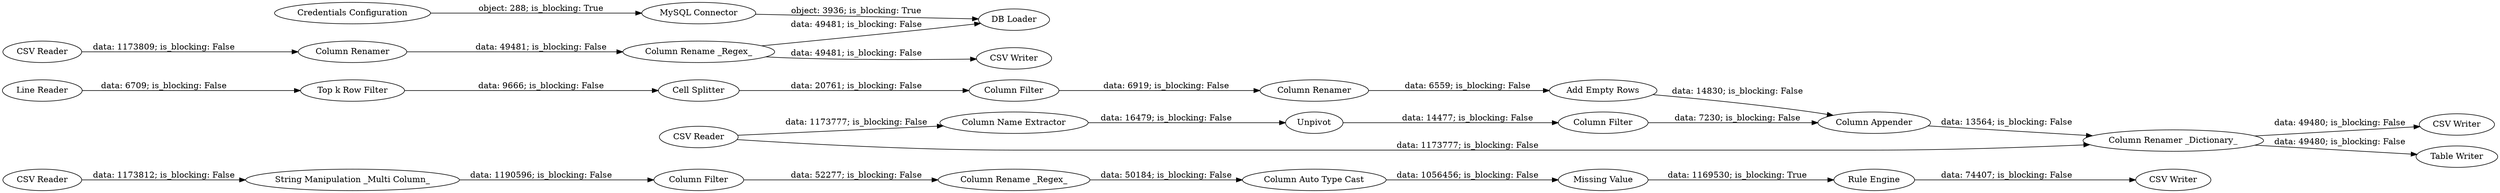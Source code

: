 digraph {
	"6653773456777913869_33" [label="Column Rename _Regex_"]
	"6653773456777913869_15" [label="Column Renamer _Dictionary_"]
	"6653773456777913869_7" [label="Column Filter"]
	"6653773456777913869_14" [label="Column Appender"]
	"6653773456777913869_3" [label="CSV Reader"]
	"6653773456777913869_18" [label="Column Renamer"]
	"6653773456777913869_22" [label="Column Rename _Regex_"]
	"6653773456777913869_5" [label="Top k Row Filter"]
	"6653773456777913869_36" [label="Missing Value"]
	"6653773456777913869_4" [label="Line Reader"]
	"6653773456777913869_23" [label="MySQL Connector"]
	"6653773456777913869_24" [label="Credentials Configuration"]
	"6653773456777913869_34" [label="Column Auto Type Cast"]
	"6653773456777913869_32" [label="Column Filter"]
	"6653773456777913869_6" [label="Cell Splitter"]
	"6653773456777913869_21" [label="CSV Reader"]
	"6653773456777913869_9" [label="Add Empty Rows"]
	"6653773456777913869_30" [label="CSV Reader"]
	"6653773456777913869_29" [label="DB Loader"]
	"6653773456777913869_19" [label="CSV Writer"]
	"6653773456777913869_37" [label="Rule Engine"]
	"6653773456777913869_11" [label=Unpivot]
	"6653773456777913869_31" [label="String Manipulation _Multi Column_"]
	"6653773456777913869_13" [label="Column Filter"]
	"6653773456777913869_8" [label="Column Renamer"]
	"6653773456777913869_20" [label="Table Writer"]
	"6653773456777913869_10" [label="Column Name Extractor"]
	"6653773456777913869_38" [label="CSV Writer"]
	"6653773456777913869_28" [label="CSV Writer"]
	"6653773456777913869_11" -> "6653773456777913869_13" [label="data: 14477; is_blocking: False"]
	"6653773456777913869_10" -> "6653773456777913869_11" [label="data: 16479; is_blocking: False"]
	"6653773456777913869_9" -> "6653773456777913869_14" [label="data: 14830; is_blocking: False"]
	"6653773456777913869_3" -> "6653773456777913869_10" [label="data: 1173777; is_blocking: False"]
	"6653773456777913869_22" -> "6653773456777913869_28" [label="data: 49481; is_blocking: False"]
	"6653773456777913869_23" -> "6653773456777913869_29" [label="object: 3936; is_blocking: True"]
	"6653773456777913869_3" -> "6653773456777913869_15" [label="data: 1173777; is_blocking: False"]
	"6653773456777913869_8" -> "6653773456777913869_9" [label="data: 6559; is_blocking: False"]
	"6653773456777913869_4" -> "6653773456777913869_5" [label="data: 6709; is_blocking: False"]
	"6653773456777913869_18" -> "6653773456777913869_22" [label="data: 49481; is_blocking: False"]
	"6653773456777913869_15" -> "6653773456777913869_19" [label="data: 49480; is_blocking: False"]
	"6653773456777913869_22" -> "6653773456777913869_29" [label="data: 49481; is_blocking: False"]
	"6653773456777913869_24" -> "6653773456777913869_23" [label="object: 288; is_blocking: True"]
	"6653773456777913869_37" -> "6653773456777913869_38" [label="data: 74407; is_blocking: False"]
	"6653773456777913869_36" -> "6653773456777913869_37" [label="data: 1169530; is_blocking: True"]
	"6653773456777913869_15" -> "6653773456777913869_20" [label="data: 49480; is_blocking: False"]
	"6653773456777913869_13" -> "6653773456777913869_14" [label="data: 7230; is_blocking: False"]
	"6653773456777913869_7" -> "6653773456777913869_8" [label="data: 6919; is_blocking: False"]
	"6653773456777913869_21" -> "6653773456777913869_18" [label="data: 1173809; is_blocking: False"]
	"6653773456777913869_6" -> "6653773456777913869_7" [label="data: 20761; is_blocking: False"]
	"6653773456777913869_30" -> "6653773456777913869_31" [label="data: 1173812; is_blocking: False"]
	"6653773456777913869_34" -> "6653773456777913869_36" [label="data: 1056456; is_blocking: False"]
	"6653773456777913869_14" -> "6653773456777913869_15" [label="data: 13564; is_blocking: False"]
	"6653773456777913869_33" -> "6653773456777913869_34" [label="data: 50184; is_blocking: False"]
	"6653773456777913869_32" -> "6653773456777913869_33" [label="data: 52277; is_blocking: False"]
	"6653773456777913869_5" -> "6653773456777913869_6" [label="data: 9666; is_blocking: False"]
	"6653773456777913869_31" -> "6653773456777913869_32" [label="data: 1190596; is_blocking: False"]
	rankdir=LR
}
